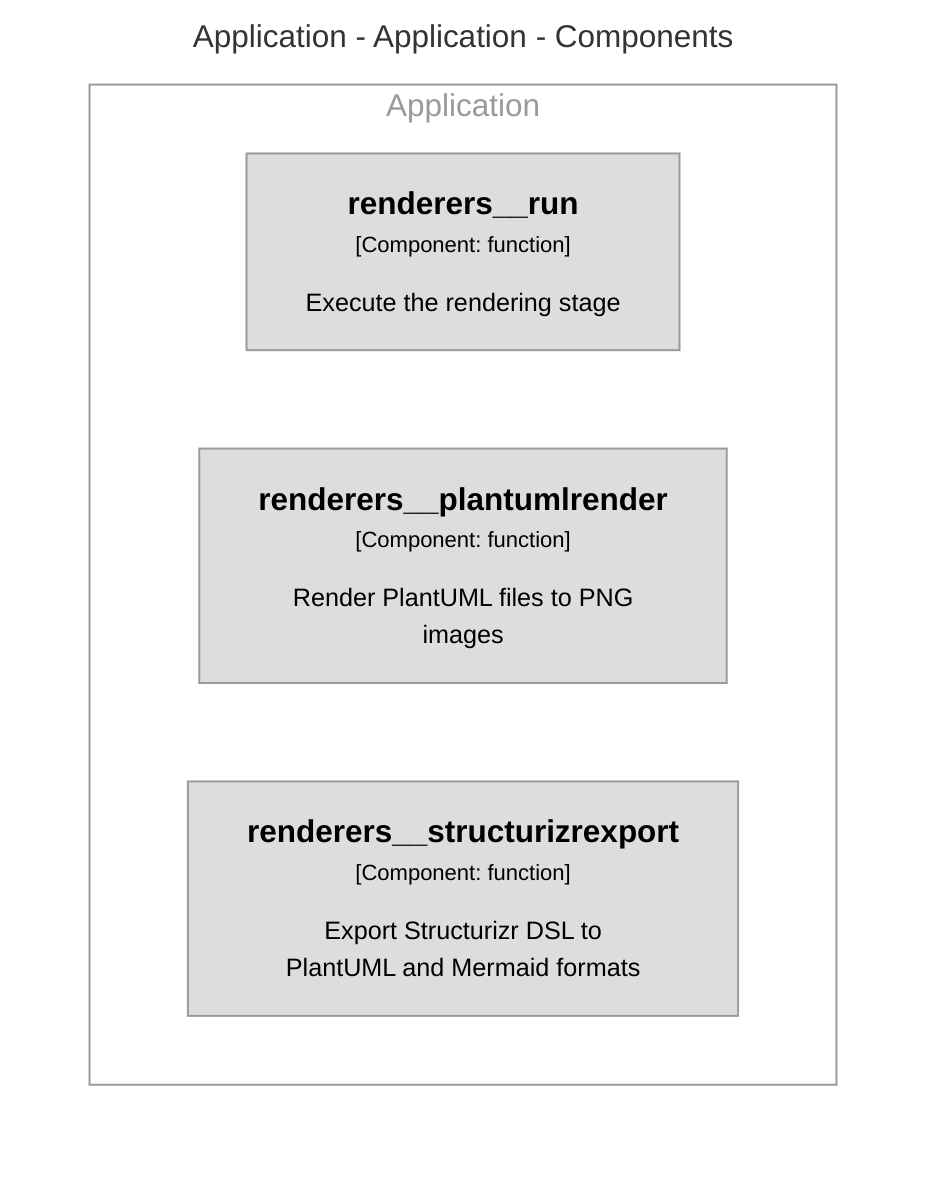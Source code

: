 graph TB
  linkStyle default fill:#ffffff

  subgraph diagram ["Application - Application - Components"]
    style diagram fill:#ffffff,stroke:#ffffff

    subgraph 8 ["Application"]
      style 8 fill:#ffffff,stroke:#9a9a9a,color:#9a9a9a

      28["<div style='font-weight: bold'>renderers__run</div><div style='font-size: 70%; margin-top: 0px'>[Component: function]</div><div style='font-size: 80%; margin-top:10px'>Execute the rendering stage</div>"]
      style 28 fill:#dddddd,stroke:#9a9a9a,color:#000000
      76["<div style='font-weight: bold'>renderers__plantumlrender</div><div style='font-size: 70%; margin-top: 0px'>[Component: function]</div><div style='font-size: 80%; margin-top:10px'>Render PlantUML files to PNG<br />images</div>"]
      style 76 fill:#dddddd,stroke:#9a9a9a,color:#000000
      77["<div style='font-weight: bold'>renderers__structurizrexport</div><div style='font-size: 70%; margin-top: 0px'>[Component: function]</div><div style='font-size: 80%; margin-top:10px'>Export Structurizr DSL to<br />PlantUML and Mermaid formats</div>"]
      style 77 fill:#dddddd,stroke:#9a9a9a,color:#000000
    end

  end